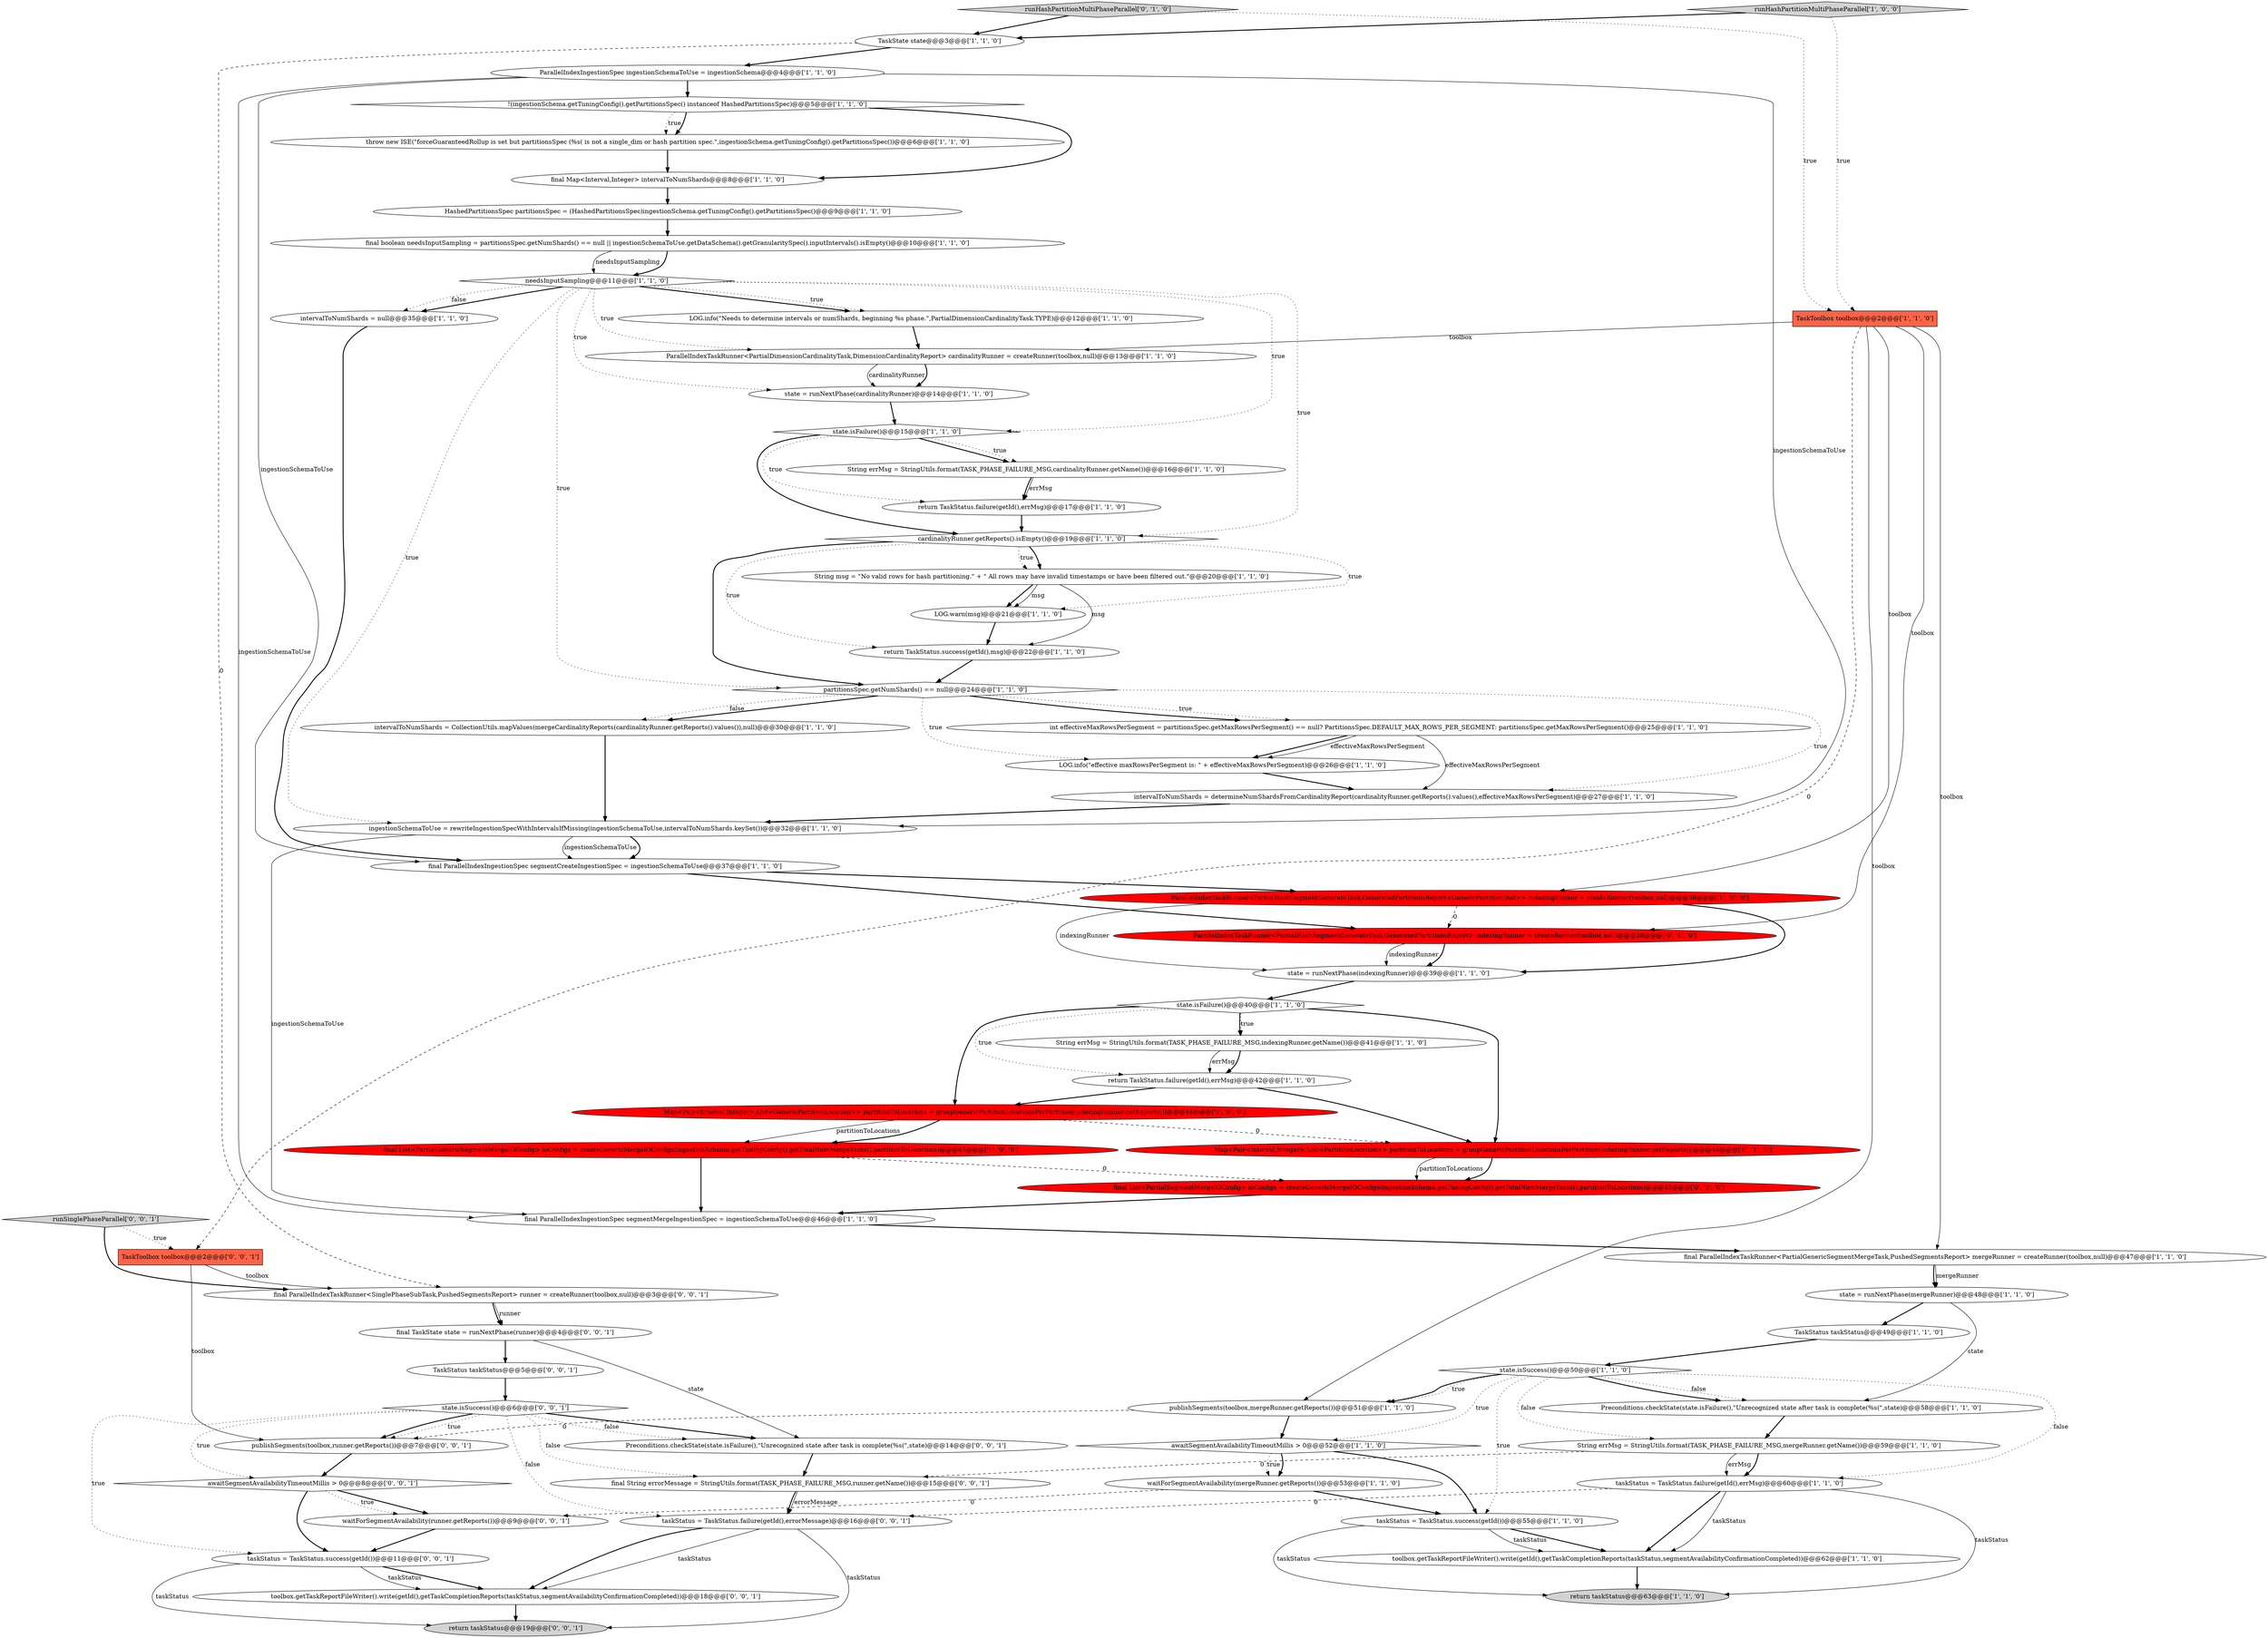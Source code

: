 digraph {
6 [style = filled, label = "LOG.info(\"Needs to determine intervals or numShards, beginning %s phase.\",PartialDimensionCardinalityTask.TYPE)@@@12@@@['1', '1', '0']", fillcolor = white, shape = ellipse image = "AAA0AAABBB1BBB"];
43 [style = filled, label = "throw new ISE(\"forceGuaranteedRollup is set but partitionsSpec (%s( is not a single_dim or hash partition spec.\",ingestionSchema.getTuningConfig().getPartitionsSpec())@@@6@@@['1', '1', '0']", fillcolor = white, shape = ellipse image = "AAA0AAABBB1BBB"];
57 [style = filled, label = "toolbox.getTaskReportFileWriter().write(getId(),getTaskCompletionReports(taskStatus,segmentAvailabilityConfirmationCompleted))@@@18@@@['0', '0', '1']", fillcolor = white, shape = ellipse image = "AAA0AAABBB3BBB"];
8 [style = filled, label = "TaskStatus taskStatus@@@49@@@['1', '1', '0']", fillcolor = white, shape = ellipse image = "AAA0AAABBB1BBB"];
14 [style = filled, label = "final ParallelIndexIngestionSpec segmentCreateIngestionSpec = ingestionSchemaToUse@@@37@@@['1', '1', '0']", fillcolor = white, shape = ellipse image = "AAA0AAABBB1BBB"];
22 [style = filled, label = "state.isFailure()@@@15@@@['1', '1', '0']", fillcolor = white, shape = diamond image = "AAA0AAABBB1BBB"];
23 [style = filled, label = "HashedPartitionsSpec partitionsSpec = (HashedPartitionsSpec)ingestionSchema.getTuningConfig().getPartitionsSpec()@@@9@@@['1', '1', '0']", fillcolor = white, shape = ellipse image = "AAA0AAABBB1BBB"];
12 [style = filled, label = "state = runNextPhase(mergeRunner)@@@48@@@['1', '1', '0']", fillcolor = white, shape = ellipse image = "AAA0AAABBB1BBB"];
56 [style = filled, label = "return taskStatus@@@19@@@['0', '0', '1']", fillcolor = lightgray, shape = ellipse image = "AAA0AAABBB3BBB"];
36 [style = filled, label = "ParallelIndexTaskRunner<PartialDimensionCardinalityTask,DimensionCardinalityReport> cardinalityRunner = createRunner(toolbox,null)@@@13@@@['1', '1', '0']", fillcolor = white, shape = ellipse image = "AAA0AAABBB1BBB"];
44 [style = filled, label = "intervalToNumShards = determineNumShardsFromCardinalityReport(cardinalityRunner.getReports().values(),effectiveMaxRowsPerSegment)@@@27@@@['1', '1', '0']", fillcolor = white, shape = ellipse image = "AAA0AAABBB1BBB"];
21 [style = filled, label = "String errMsg = StringUtils.format(TASK_PHASE_FAILURE_MSG,indexingRunner.getName())@@@41@@@['1', '1', '0']", fillcolor = white, shape = ellipse image = "AAA0AAABBB1BBB"];
4 [style = filled, label = "intervalToNumShards = null@@@35@@@['1', '1', '0']", fillcolor = white, shape = ellipse image = "AAA0AAABBB1BBB"];
15 [style = filled, label = "intervalToNumShards = CollectionUtils.mapValues(mergeCardinalityReports(cardinalityRunner.getReports().values()),null)@@@30@@@['1', '1', '0']", fillcolor = white, shape = ellipse image = "AAA0AAABBB1BBB"];
31 [style = filled, label = "final Map<Interval,Integer> intervalToNumShards@@@8@@@['1', '1', '0']", fillcolor = white, shape = ellipse image = "AAA0AAABBB1BBB"];
46 [style = filled, label = "final boolean needsInputSampling = partitionsSpec.getNumShards() == null || ingestionSchemaToUse.getDataSchema().getGranularitySpec().inputIntervals().isEmpty()@@@10@@@['1', '1', '0']", fillcolor = white, shape = ellipse image = "AAA0AAABBB1BBB"];
16 [style = filled, label = "LOG.warn(msg)@@@21@@@['1', '1', '0']", fillcolor = white, shape = ellipse image = "AAA0AAABBB1BBB"];
18 [style = filled, label = "Map<Pair<Interval,Integer>,List<GenericPartitionLocation>> partitionToLocations = groupGenericPartitionLocationsPerPartition(indexingRunner.getReports())@@@44@@@['1', '0', '0']", fillcolor = red, shape = ellipse image = "AAA1AAABBB1BBB"];
41 [style = filled, label = "needsInputSampling@@@11@@@['1', '1', '0']", fillcolor = white, shape = diamond image = "AAA0AAABBB1BBB"];
58 [style = filled, label = "TaskStatus taskStatus@@@5@@@['0', '0', '1']", fillcolor = white, shape = ellipse image = "AAA0AAABBB3BBB"];
33 [style = filled, label = "return TaskStatus.failure(getId(),errMsg)@@@17@@@['1', '1', '0']", fillcolor = white, shape = ellipse image = "AAA0AAABBB1BBB"];
20 [style = filled, label = "taskStatus = TaskStatus.failure(getId(),errMsg)@@@60@@@['1', '1', '0']", fillcolor = white, shape = ellipse image = "AAA0AAABBB1BBB"];
11 [style = filled, label = "state = runNextPhase(indexingRunner)@@@39@@@['1', '1', '0']", fillcolor = white, shape = ellipse image = "AAA0AAABBB1BBB"];
48 [style = filled, label = "String msg = \"No valid rows for hash partitioning.\" + \" All rows may have invalid timestamps or have been filtered out.\"@@@20@@@['1', '1', '0']", fillcolor = white, shape = ellipse image = "AAA0AAABBB1BBB"];
28 [style = filled, label = "partitionsSpec.getNumShards() == null@@@24@@@['1', '1', '0']", fillcolor = white, shape = diamond image = "AAA0AAABBB1BBB"];
30 [style = filled, label = "return TaskStatus.failure(getId(),errMsg)@@@42@@@['1', '1', '0']", fillcolor = white, shape = ellipse image = "AAA0AAABBB1BBB"];
2 [style = filled, label = "String errMsg = StringUtils.format(TASK_PHASE_FAILURE_MSG,mergeRunner.getName())@@@59@@@['1', '1', '0']", fillcolor = white, shape = ellipse image = "AAA0AAABBB1BBB"];
13 [style = filled, label = "int effectiveMaxRowsPerSegment = partitionsSpec.getMaxRowsPerSegment() == null? PartitionsSpec.DEFAULT_MAX_ROWS_PER_SEGMENT: partitionsSpec.getMaxRowsPerSegment()@@@25@@@['1', '1', '0']", fillcolor = white, shape = ellipse image = "AAA0AAABBB1BBB"];
26 [style = filled, label = "cardinalityRunner.getReports().isEmpty()@@@19@@@['1', '1', '0']", fillcolor = white, shape = diamond image = "AAA0AAABBB1BBB"];
42 [style = filled, label = "return taskStatus@@@63@@@['1', '1', '0']", fillcolor = lightgray, shape = ellipse image = "AAA0AAABBB1BBB"];
63 [style = filled, label = "taskStatus = TaskStatus.failure(getId(),errorMessage)@@@16@@@['0', '0', '1']", fillcolor = white, shape = ellipse image = "AAA0AAABBB3BBB"];
47 [style = filled, label = "TaskToolbox toolbox@@@2@@@['1', '1', '0']", fillcolor = tomato, shape = box image = "AAA0AAABBB1BBB"];
0 [style = filled, label = "!(ingestionSchema.getTuningConfig().getPartitionsSpec() instanceof HashedPartitionsSpec)@@@5@@@['1', '1', '0']", fillcolor = white, shape = diamond image = "AAA0AAABBB1BBB"];
19 [style = filled, label = "TaskState state@@@3@@@['1', '1', '0']", fillcolor = white, shape = ellipse image = "AAA0AAABBB1BBB"];
32 [style = filled, label = "runHashPartitionMultiPhaseParallel['1', '0', '0']", fillcolor = lightgray, shape = diamond image = "AAA0AAABBB1BBB"];
35 [style = filled, label = "final ParallelIndexTaskRunner<PartialGenericSegmentMergeTask,PushedSegmentsReport> mergeRunner = createRunner(toolbox,null)@@@47@@@['1', '1', '0']", fillcolor = white, shape = ellipse image = "AAA0AAABBB1BBB"];
66 [style = filled, label = "publishSegments(toolbox,runner.getReports())@@@7@@@['0', '0', '1']", fillcolor = white, shape = ellipse image = "AAA0AAABBB3BBB"];
40 [style = filled, label = "ingestionSchemaToUse = rewriteIngestionSpecWithIntervalsIfMissing(ingestionSchemaToUse,intervalToNumShards.keySet())@@@32@@@['1', '1', '0']", fillcolor = white, shape = ellipse image = "AAA0AAABBB1BBB"];
7 [style = filled, label = "toolbox.getTaskReportFileWriter().write(getId(),getTaskCompletionReports(taskStatus,segmentAvailabilityConfirmationCompleted))@@@62@@@['1', '1', '0']", fillcolor = white, shape = ellipse image = "AAA0AAABBB1BBB"];
5 [style = filled, label = "ParallelIndexIngestionSpec ingestionSchemaToUse = ingestionSchema@@@4@@@['1', '1', '0']", fillcolor = white, shape = ellipse image = "AAA0AAABBB1BBB"];
45 [style = filled, label = "LOG.info(\"effective maxRowsPerSegment is: \" + effectiveMaxRowsPerSegment)@@@26@@@['1', '1', '0']", fillcolor = white, shape = ellipse image = "AAA0AAABBB1BBB"];
59 [style = filled, label = "awaitSegmentAvailabilityTimeoutMillis > 0@@@8@@@['0', '0', '1']", fillcolor = white, shape = diamond image = "AAA0AAABBB3BBB"];
37 [style = filled, label = "state = runNextPhase(cardinalityRunner)@@@14@@@['1', '1', '0']", fillcolor = white, shape = ellipse image = "AAA0AAABBB1BBB"];
53 [style = filled, label = "final ParallelIndexTaskRunner<SinglePhaseSubTask,PushedSegmentsReport> runner = createRunner(toolbox,null)@@@3@@@['0', '0', '1']", fillcolor = white, shape = ellipse image = "AAA0AAABBB3BBB"];
25 [style = filled, label = "String errMsg = StringUtils.format(TASK_PHASE_FAILURE_MSG,cardinalityRunner.getName())@@@16@@@['1', '1', '0']", fillcolor = white, shape = ellipse image = "AAA0AAABBB1BBB"];
65 [style = filled, label = "taskStatus = TaskStatus.success(getId())@@@11@@@['0', '0', '1']", fillcolor = white, shape = ellipse image = "AAA0AAABBB3BBB"];
50 [style = filled, label = "final List<PartialSegmentMergeIOConfig> ioConfigs = createGenericMergeIOConfigs(ingestionSchema.getTuningConfig().getTotalNumMergeTasks(),partitionToLocations)@@@45@@@['0', '1', '0']", fillcolor = red, shape = ellipse image = "AAA1AAABBB2BBB"];
67 [style = filled, label = "Preconditions.checkState(state.isFailure(),\"Unrecognized state after task is complete(%s(\",state)@@@14@@@['0', '0', '1']", fillcolor = white, shape = ellipse image = "AAA0AAABBB3BBB"];
51 [style = filled, label = "runHashPartitionMultiPhaseParallel['0', '1', '0']", fillcolor = lightgray, shape = diamond image = "AAA0AAABBB2BBB"];
24 [style = filled, label = "Preconditions.checkState(state.isFailure(),\"Unrecognized state after task is complete(%s(\",state)@@@58@@@['1', '1', '0']", fillcolor = white, shape = ellipse image = "AAA0AAABBB1BBB"];
61 [style = filled, label = "waitForSegmentAvailability(runner.getReports())@@@9@@@['0', '0', '1']", fillcolor = white, shape = ellipse image = "AAA0AAABBB3BBB"];
17 [style = filled, label = "final List<PartialGenericSegmentMergeIOConfig> ioConfigs = createGenericMergeIOConfigs(ingestionSchema.getTuningConfig().getTotalNumMergeTasks(),partitionToLocations)@@@45@@@['1', '0', '0']", fillcolor = red, shape = ellipse image = "AAA1AAABBB1BBB"];
27 [style = filled, label = "final ParallelIndexIngestionSpec segmentMergeIngestionSpec = ingestionSchemaToUse@@@46@@@['1', '1', '0']", fillcolor = white, shape = ellipse image = "AAA0AAABBB1BBB"];
39 [style = filled, label = "ParallelIndexTaskRunner<PartialHashSegmentGenerateTask,GeneratedPartitionsReport<GenericPartitionStat>> indexingRunner = createRunner(toolbox,null)@@@38@@@['1', '0', '0']", fillcolor = red, shape = ellipse image = "AAA1AAABBB1BBB"];
54 [style = filled, label = "final TaskState state = runNextPhase(runner)@@@4@@@['0', '0', '1']", fillcolor = white, shape = ellipse image = "AAA0AAABBB3BBB"];
38 [style = filled, label = "waitForSegmentAvailability(mergeRunner.getReports())@@@53@@@['1', '1', '0']", fillcolor = white, shape = ellipse image = "AAA0AAABBB1BBB"];
60 [style = filled, label = "final String errorMessage = StringUtils.format(TASK_PHASE_FAILURE_MSG,runner.getName())@@@15@@@['0', '0', '1']", fillcolor = white, shape = ellipse image = "AAA0AAABBB3BBB"];
49 [style = filled, label = "ParallelIndexTaskRunner<PartialHashSegmentGenerateTask,GeneratedPartitionsReport> indexingRunner = createRunner(toolbox,null)@@@38@@@['0', '1', '0']", fillcolor = red, shape = ellipse image = "AAA1AAABBB2BBB"];
64 [style = filled, label = "state.isSuccess()@@@6@@@['0', '0', '1']", fillcolor = white, shape = diamond image = "AAA0AAABBB3BBB"];
10 [style = filled, label = "publishSegments(toolbox,mergeRunner.getReports())@@@51@@@['1', '1', '0']", fillcolor = white, shape = ellipse image = "AAA0AAABBB1BBB"];
9 [style = filled, label = "taskStatus = TaskStatus.success(getId())@@@55@@@['1', '1', '0']", fillcolor = white, shape = ellipse image = "AAA0AAABBB1BBB"];
34 [style = filled, label = "return TaskStatus.success(getId(),msg)@@@22@@@['1', '1', '0']", fillcolor = white, shape = ellipse image = "AAA0AAABBB1BBB"];
3 [style = filled, label = "state.isFailure()@@@40@@@['1', '1', '0']", fillcolor = white, shape = diamond image = "AAA0AAABBB1BBB"];
62 [style = filled, label = "runSinglePhaseParallel['0', '0', '1']", fillcolor = lightgray, shape = diamond image = "AAA0AAABBB3BBB"];
29 [style = filled, label = "awaitSegmentAvailabilityTimeoutMillis > 0@@@52@@@['1', '1', '0']", fillcolor = white, shape = diamond image = "AAA0AAABBB1BBB"];
1 [style = filled, label = "state.isSuccess()@@@50@@@['1', '1', '0']", fillcolor = white, shape = diamond image = "AAA0AAABBB1BBB"];
52 [style = filled, label = "Map<Pair<Interval,Integer>,List<PartitionLocation>> partitionToLocations = groupGenericPartitionLocationsPerPartition(indexingRunner.getReports())@@@44@@@['0', '1', '0']", fillcolor = red, shape = ellipse image = "AAA1AAABBB2BBB"];
55 [style = filled, label = "TaskToolbox toolbox@@@2@@@['0', '0', '1']", fillcolor = tomato, shape = box image = "AAA0AAABBB3BBB"];
40->27 [style = solid, label="ingestionSchemaToUse"];
21->30 [style = solid, label="errMsg"];
25->33 [style = bold, label=""];
20->7 [style = solid, label="taskStatus"];
39->49 [style = dashed, label="0"];
36->37 [style = solid, label="cardinalityRunner"];
17->50 [style = dashed, label="0"];
38->61 [style = dashed, label="0"];
30->52 [style = bold, label=""];
65->57 [style = bold, label=""];
67->60 [style = bold, label=""];
5->14 [style = solid, label="ingestionSchemaToUse"];
21->30 [style = bold, label=""];
53->54 [style = bold, label=""];
9->7 [style = bold, label=""];
1->20 [style = dotted, label="false"];
51->47 [style = dotted, label="true"];
30->18 [style = bold, label=""];
59->61 [style = bold, label=""];
47->35 [style = solid, label="toolbox"];
64->63 [style = dotted, label="false"];
3->18 [style = bold, label=""];
41->36 [style = dotted, label="true"];
19->5 [style = bold, label=""];
8->1 [style = bold, label=""];
49->11 [style = solid, label="indexingRunner"];
41->40 [style = dotted, label="true"];
5->0 [style = bold, label=""];
62->53 [style = bold, label=""];
20->42 [style = solid, label="taskStatus"];
63->56 [style = solid, label="taskStatus"];
10->66 [style = dashed, label="0"];
2->60 [style = dashed, label="0"];
60->63 [style = bold, label=""];
13->45 [style = bold, label=""];
18->52 [style = dashed, label="0"];
26->16 [style = dotted, label="true"];
26->28 [style = bold, label=""];
17->27 [style = bold, label=""];
28->13 [style = dotted, label="true"];
60->63 [style = solid, label="errorMessage"];
35->12 [style = bold, label=""];
64->65 [style = dotted, label="true"];
22->25 [style = bold, label=""];
2->20 [style = bold, label=""];
59->61 [style = dotted, label="true"];
0->43 [style = dotted, label="true"];
47->36 [style = solid, label="toolbox"];
41->28 [style = dotted, label="true"];
41->4 [style = bold, label=""];
16->34 [style = bold, label=""];
22->33 [style = dotted, label="true"];
3->30 [style = dotted, label="true"];
13->44 [style = solid, label="effectiveMaxRowsPerSegment"];
41->6 [style = bold, label=""];
41->4 [style = dotted, label="false"];
65->56 [style = solid, label="taskStatus"];
39->11 [style = solid, label="indexingRunner"];
46->41 [style = bold, label=""];
54->58 [style = bold, label=""];
19->53 [style = dashed, label="0"];
47->49 [style = solid, label="toolbox"];
28->44 [style = dotted, label="true"];
2->20 [style = solid, label="errMsg"];
32->47 [style = dotted, label="true"];
48->16 [style = bold, label=""];
64->66 [style = bold, label=""];
35->12 [style = solid, label="mergeRunner"];
48->34 [style = solid, label="msg"];
7->42 [style = bold, label=""];
29->38 [style = bold, label=""];
36->37 [style = bold, label=""];
20->7 [style = bold, label=""];
47->39 [style = solid, label="toolbox"];
14->39 [style = bold, label=""];
26->48 [style = bold, label=""];
0->31 [style = bold, label=""];
22->26 [style = bold, label=""];
4->14 [style = bold, label=""];
1->10 [style = dotted, label="true"];
9->42 [style = solid, label="taskStatus"];
62->55 [style = dotted, label="true"];
50->27 [style = bold, label=""];
47->55 [style = dashed, label="0"];
61->65 [style = bold, label=""];
64->67 [style = dotted, label="false"];
0->43 [style = bold, label=""];
22->25 [style = dotted, label="true"];
59->65 [style = bold, label=""];
38->9 [style = bold, label=""];
63->57 [style = bold, label=""];
55->66 [style = solid, label="toolbox"];
32->19 [style = bold, label=""];
41->37 [style = dotted, label="true"];
45->44 [style = bold, label=""];
28->45 [style = dotted, label="true"];
27->35 [style = bold, label=""];
1->24 [style = dotted, label="false"];
33->26 [style = bold, label=""];
47->10 [style = solid, label="toolbox"];
34->28 [style = bold, label=""];
37->22 [style = bold, label=""];
64->66 [style = dotted, label="true"];
11->3 [style = bold, label=""];
53->54 [style = solid, label="runner"];
12->8 [style = bold, label=""];
3->21 [style = dotted, label="true"];
1->9 [style = dotted, label="true"];
40->14 [style = bold, label=""];
15->40 [style = bold, label=""];
3->21 [style = bold, label=""];
52->50 [style = bold, label=""];
64->67 [style = bold, label=""];
49->11 [style = bold, label=""];
40->14 [style = solid, label="ingestionSchemaToUse"];
25->33 [style = solid, label="errMsg"];
9->7 [style = solid, label="taskStatus"];
46->41 [style = solid, label="needsInputSampling"];
58->64 [style = bold, label=""];
43->31 [style = bold, label=""];
54->67 [style = solid, label="state"];
65->57 [style = solid, label="taskStatus"];
41->22 [style = dotted, label="true"];
31->23 [style = bold, label=""];
18->17 [style = solid, label="partitionToLocations"];
28->15 [style = bold, label=""];
3->52 [style = bold, label=""];
20->63 [style = dashed, label="0"];
24->2 [style = bold, label=""];
14->49 [style = bold, label=""];
41->6 [style = dotted, label="true"];
26->34 [style = dotted, label="true"];
26->48 [style = dotted, label="true"];
29->9 [style = bold, label=""];
64->60 [style = dotted, label="false"];
44->40 [style = bold, label=""];
18->17 [style = bold, label=""];
23->46 [style = bold, label=""];
28->13 [style = bold, label=""];
29->38 [style = dotted, label="true"];
39->11 [style = bold, label=""];
6->36 [style = bold, label=""];
1->2 [style = dotted, label="false"];
5->27 [style = solid, label="ingestionSchemaToUse"];
52->50 [style = solid, label="partitionToLocations"];
57->56 [style = bold, label=""];
41->26 [style = dotted, label="true"];
13->45 [style = solid, label="effectiveMaxRowsPerSegment"];
1->29 [style = dotted, label="true"];
12->24 [style = solid, label="state"];
10->29 [style = bold, label=""];
64->59 [style = dotted, label="true"];
1->24 [style = bold, label=""];
28->15 [style = dotted, label="false"];
63->57 [style = solid, label="taskStatus"];
48->16 [style = solid, label="msg"];
5->40 [style = solid, label="ingestionSchemaToUse"];
55->53 [style = solid, label="toolbox"];
1->10 [style = bold, label=""];
66->59 [style = bold, label=""];
51->19 [style = bold, label=""];
}
